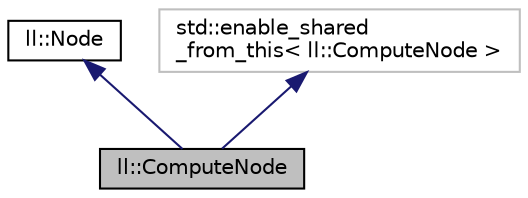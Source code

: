 digraph "ll::ComputeNode"
{
 // LATEX_PDF_SIZE
  edge [fontname="Helvetica",fontsize="10",labelfontname="Helvetica",labelfontsize="10"];
  node [fontname="Helvetica",fontsize="10",shape=record];
  Node1 [label="ll::ComputeNode",height=0.2,width=0.4,color="black", fillcolor="grey75", style="filled", fontcolor="black",tooltip="Class representing compute nodes."];
  Node2 -> Node1 [dir="back",color="midnightblue",fontsize="10",style="solid",fontname="Helvetica"];
  Node2 [label="ll::Node",height=0.2,width=0.4,color="black", fillcolor="white", style="filled",URL="$d2/d71/classll_1_1Node.html",tooltip=" "];
  Node3 -> Node1 [dir="back",color="midnightblue",fontsize="10",style="solid",fontname="Helvetica"];
  Node3 [label="std::enable_shared\l_from_this\< ll::ComputeNode \>",height=0.2,width=0.4,color="grey75", fillcolor="white", style="filled",tooltip=" "];
}
